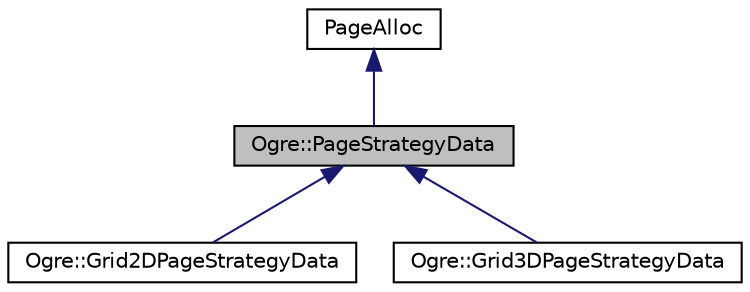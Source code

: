 digraph "Ogre::PageStrategyData"
{
  bgcolor="transparent";
  edge [fontname="Helvetica",fontsize="10",labelfontname="Helvetica",labelfontsize="10"];
  node [fontname="Helvetica",fontsize="10",shape=record];
  Node0 [label="Ogre::PageStrategyData",height=0.2,width=0.4,color="black", fillcolor="grey75", style="filled", fontcolor="black"];
  Node1 -> Node0 [dir="back",color="midnightblue",fontsize="10",style="solid",fontname="Helvetica"];
  Node1 [label="PageAlloc",height=0.2,width=0.4,color="black",URL="$class_ogre_1_1_allocated_object.html"];
  Node0 -> Node2 [dir="back",color="midnightblue",fontsize="10",style="solid",fontname="Helvetica"];
  Node2 [label="Ogre::Grid2DPageStrategyData",height=0.2,width=0.4,color="black",URL="$class_ogre_1_1_grid2_d_page_strategy_data.html",tooltip="Specialisation of PageStrategyData for Grid2DPageStrategy. "];
  Node0 -> Node3 [dir="back",color="midnightblue",fontsize="10",style="solid",fontname="Helvetica"];
  Node3 [label="Ogre::Grid3DPageStrategyData",height=0.2,width=0.4,color="black",URL="$class_ogre_1_1_grid3_d_page_strategy_data.html",tooltip="Specialisation of PageStrategyData for Grid3DPageStrategy. "];
}
